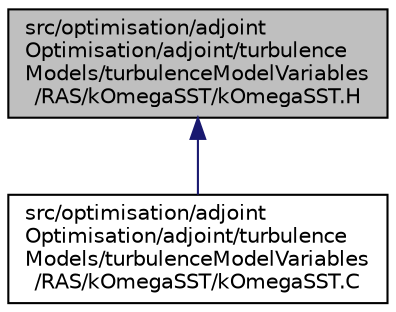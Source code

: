digraph "src/optimisation/adjointOptimisation/adjoint/turbulenceModels/turbulenceModelVariables/RAS/kOmegaSST/kOmegaSST.H"
{
  bgcolor="transparent";
  edge [fontname="Helvetica",fontsize="10",labelfontname="Helvetica",labelfontsize="10"];
  node [fontname="Helvetica",fontsize="10",shape=record];
  Node1 [label="src/optimisation/adjoint\lOptimisation/adjoint/turbulence\lModels/turbulenceModelVariables\l/RAS/kOmegaSST/kOmegaSST.H",height=0.2,width=0.4,color="black", fillcolor="grey75", style="filled" fontcolor="black"];
  Node1 -> Node2 [dir="back",color="midnightblue",fontsize="10",style="solid",fontname="Helvetica"];
  Node2 [label="src/optimisation/adjoint\lOptimisation/adjoint/turbulence\lModels/turbulenceModelVariables\l/RAS/kOmegaSST/kOmegaSST.C",height=0.2,width=0.4,color="black",URL="$optimisation_2adjointOptimisation_2adjoint_2turbulenceModels_2turbulenceModelVariables_2RAS_2kOmegaSST_2kOmegaSST_8C.html"];
}
